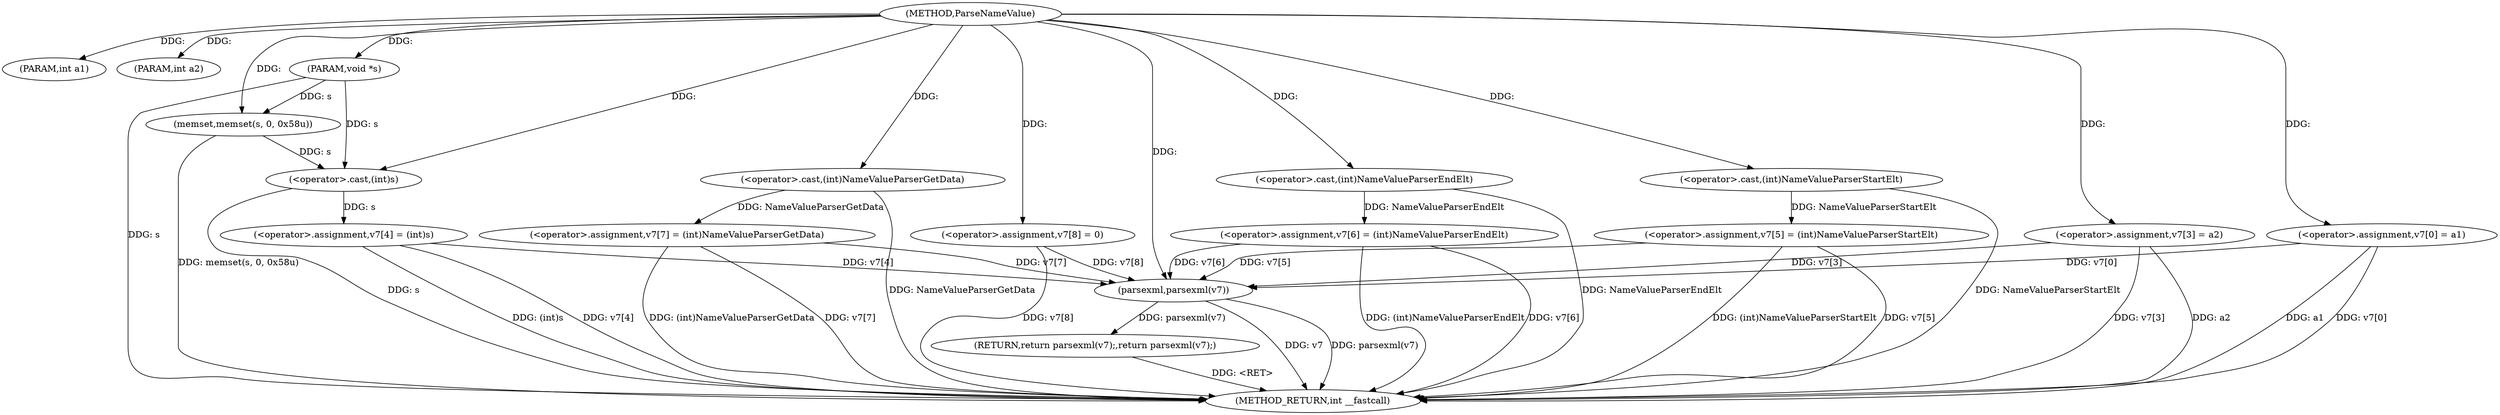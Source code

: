 digraph ParseNameValue {  
"1000102" [label = "(METHOD,ParseNameValue)" ]
"1000158" [label = "(METHOD_RETURN,int __fastcall)" ]
"1000103" [label = "(PARAM,int a1)" ]
"1000104" [label = "(PARAM,int a2)" ]
"1000105" [label = "(PARAM,void *s)" ]
"1000108" [label = "(memset,memset(s, 0, 0x58u))" ]
"1000112" [label = "(<operator>.assignment,v7[8] = 0)" ]
"1000117" [label = "(<operator>.assignment,v7[7] = (int)NameValueParserGetData)" ]
"1000121" [label = "(<operator>.cast,(int)NameValueParserGetData)" ]
"1000124" [label = "(<operator>.assignment,v7[6] = (int)NameValueParserEndElt)" ]
"1000128" [label = "(<operator>.cast,(int)NameValueParserEndElt)" ]
"1000131" [label = "(<operator>.assignment,v7[5] = (int)NameValueParserStartElt)" ]
"1000135" [label = "(<operator>.cast,(int)NameValueParserStartElt)" ]
"1000138" [label = "(<operator>.assignment,v7[4] = (int)s)" ]
"1000142" [label = "(<operator>.cast,(int)s)" ]
"1000145" [label = "(<operator>.assignment,v7[3] = a2)" ]
"1000150" [label = "(<operator>.assignment,v7[0] = a1)" ]
"1000155" [label = "(RETURN,return parsexml(v7);,return parsexml(v7);)" ]
"1000156" [label = "(parsexml,parsexml(v7))" ]
  "1000142" -> "1000158"  [ label = "DDG: s"] 
  "1000156" -> "1000158"  [ label = "DDG: v7"] 
  "1000117" -> "1000158"  [ label = "DDG: (int)NameValueParserGetData"] 
  "1000156" -> "1000158"  [ label = "DDG: parsexml(v7)"] 
  "1000112" -> "1000158"  [ label = "DDG: v7[8]"] 
  "1000124" -> "1000158"  [ label = "DDG: (int)NameValueParserEndElt"] 
  "1000138" -> "1000158"  [ label = "DDG: v7[4]"] 
  "1000117" -> "1000158"  [ label = "DDG: v7[7]"] 
  "1000138" -> "1000158"  [ label = "DDG: (int)s"] 
  "1000105" -> "1000158"  [ label = "DDG: s"] 
  "1000135" -> "1000158"  [ label = "DDG: NameValueParserStartElt"] 
  "1000128" -> "1000158"  [ label = "DDG: NameValueParserEndElt"] 
  "1000145" -> "1000158"  [ label = "DDG: a2"] 
  "1000131" -> "1000158"  [ label = "DDG: (int)NameValueParserStartElt"] 
  "1000124" -> "1000158"  [ label = "DDG: v7[6]"] 
  "1000150" -> "1000158"  [ label = "DDG: a1"] 
  "1000145" -> "1000158"  [ label = "DDG: v7[3]"] 
  "1000121" -> "1000158"  [ label = "DDG: NameValueParserGetData"] 
  "1000108" -> "1000158"  [ label = "DDG: memset(s, 0, 0x58u)"] 
  "1000150" -> "1000158"  [ label = "DDG: v7[0]"] 
  "1000131" -> "1000158"  [ label = "DDG: v7[5]"] 
  "1000155" -> "1000158"  [ label = "DDG: <RET>"] 
  "1000102" -> "1000103"  [ label = "DDG: "] 
  "1000102" -> "1000104"  [ label = "DDG: "] 
  "1000102" -> "1000105"  [ label = "DDG: "] 
  "1000105" -> "1000108"  [ label = "DDG: s"] 
  "1000102" -> "1000108"  [ label = "DDG: "] 
  "1000102" -> "1000112"  [ label = "DDG: "] 
  "1000121" -> "1000117"  [ label = "DDG: NameValueParserGetData"] 
  "1000102" -> "1000121"  [ label = "DDG: "] 
  "1000128" -> "1000124"  [ label = "DDG: NameValueParserEndElt"] 
  "1000102" -> "1000128"  [ label = "DDG: "] 
  "1000135" -> "1000131"  [ label = "DDG: NameValueParserStartElt"] 
  "1000102" -> "1000135"  [ label = "DDG: "] 
  "1000142" -> "1000138"  [ label = "DDG: s"] 
  "1000108" -> "1000142"  [ label = "DDG: s"] 
  "1000105" -> "1000142"  [ label = "DDG: s"] 
  "1000102" -> "1000142"  [ label = "DDG: "] 
  "1000102" -> "1000145"  [ label = "DDG: "] 
  "1000102" -> "1000150"  [ label = "DDG: "] 
  "1000156" -> "1000155"  [ label = "DDG: parsexml(v7)"] 
  "1000112" -> "1000156"  [ label = "DDG: v7[8]"] 
  "1000138" -> "1000156"  [ label = "DDG: v7[4]"] 
  "1000117" -> "1000156"  [ label = "DDG: v7[7]"] 
  "1000124" -> "1000156"  [ label = "DDG: v7[6]"] 
  "1000145" -> "1000156"  [ label = "DDG: v7[3]"] 
  "1000150" -> "1000156"  [ label = "DDG: v7[0]"] 
  "1000131" -> "1000156"  [ label = "DDG: v7[5]"] 
  "1000102" -> "1000156"  [ label = "DDG: "] 
}
